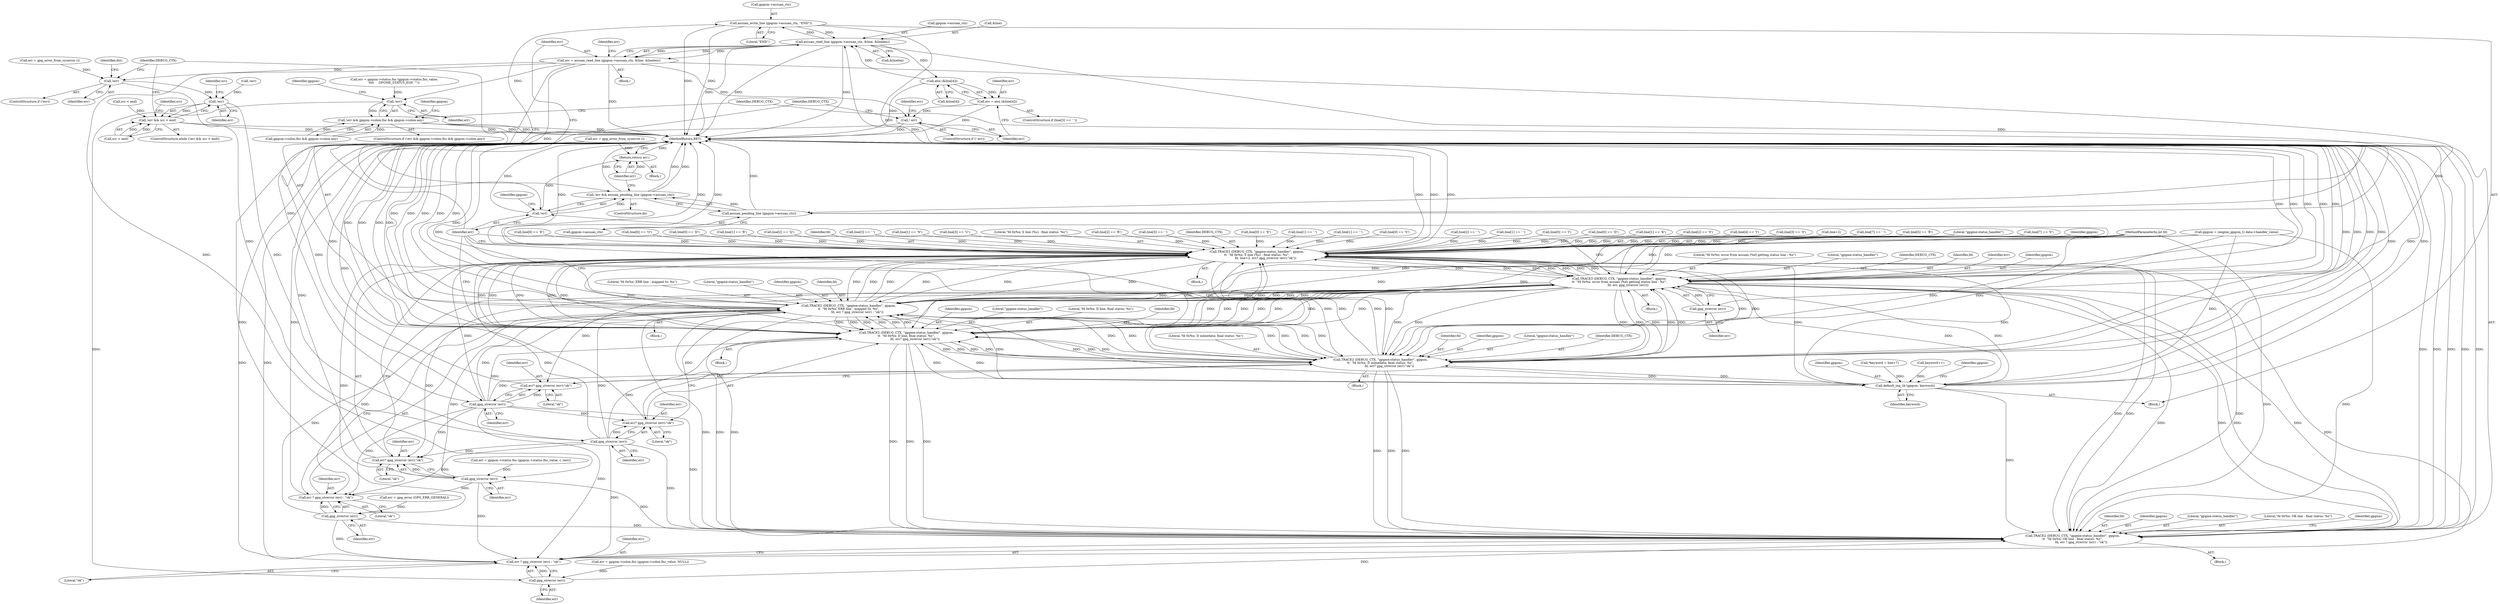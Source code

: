 digraph "0_gnupg_2cbd76f7911fc215845e89b50d6af5ff4a83dd77@API" {
"1000860" [label="(Call,assuan_write_line (gpgsm->assuan_ctx, \"END\"))"];
"1000140" [label="(Call,assuan_read_line (gpgsm->assuan_ctx, &line, &linelen))"];
"1000860" [label="(Call,assuan_write_line (gpgsm->assuan_ctx, \"END\"))"];
"1000868" [label="(Call,assuan_pending_line (gpgsm->assuan_ctx))"];
"1000204" [label="(Call,atoi (&line[4]))"];
"1000138" [label="(Call,err = assuan_read_line (gpgsm->assuan_ctx, &line, &linelen))"];
"1000158" [label="(Call,gpg_strerror (err))"];
"1000151" [label="(Call,TRACE3 (DEBUG_CTX, \"gpgme:status_handler\", gpgsm,\n\t\t  \"fd 0x%x: error from assuan (%d) getting status line : %s\",\n                  fd, err, gpg_strerror (err)))"];
"1000216" [label="(Call,TRACE2 (DEBUG_CTX, \"gpgme:status_handler\", gpgsm,\n\t\t  \"fd 0x%x: ERR line - mapped to: %s\",\n                  fd, err ? gpg_strerror (err) : \"ok\"))"];
"1000305" [label="(Call,TRACE2 (DEBUG_CTX, \"gpgme:status_handler\", gpgsm,\n\t\t  \"fd 0x%x: OK line - final status: %s\",\n                  fd, err ? gpg_strerror (err) : \"ok\"))"];
"1000548" [label="(Call,TRACE2 (DEBUG_CTX, \"gpgme:status_handler\", gpgsm,\n\t\t  \"fd 0x%x: D line; final status: %s\",\n                  fd, err? gpg_strerror (err):\"ok\"))"];
"1000683" [label="(Call,TRACE2 (DEBUG_CTX, \"gpgme:status_handler\", gpgsm,\n\t\t  \"fd 0x%x: D inlinedata; final status: %s\",\n                  fd, err? gpg_strerror (err):\"ok\"))"];
"1000770" [label="(Call,TRACE3 (DEBUG_CTX, \"gpgme:status_handler\", gpgsm,\n\t\t  \"fd 0x%x: S line (%s) - final status: %s\",\n                  fd, line+2, err? gpg_strerror (err):\"ok\"))"];
"1000857" [label="(Call,default_inq_cb (gpgsm, keyword))"];
"1000222" [label="(Call,err ? gpg_strerror (err) : \"ok\")"];
"1000311" [label="(Call,err ? gpg_strerror (err) : \"ok\")"];
"1000554" [label="(Call,err? gpg_strerror (err):\"ok\")"];
"1000689" [label="(Call,err? gpg_strerror (err):\"ok\")"];
"1000779" [label="(Call,err? gpg_strerror (err):\"ok\")"];
"1000866" [label="(Call,!err)"];
"1000865" [label="(Call,!err && assuan_pending_line (gpgsm->assuan_ctx))"];
"1000872" [label="(Return,return err;)"];
"1000210" [label="(Call,! err)"];
"1000224" [label="(Call,gpg_strerror (err))"];
"1000275" [label="(Call,!err)"];
"1000274" [label="(Call,!err && gpgsm->colon.fnc && gpgsm->colon.any)"];
"1000313" [label="(Call,gpg_strerror (err))"];
"1000438" [label="(Call,!err)"];
"1000450" [label="(Call,!err)"];
"1000449" [label="(Call,!err && src < end)"];
"1000556" [label="(Call,gpg_strerror (err))"];
"1000691" [label="(Call,gpg_strerror (err))"];
"1000781" [label="(Call,gpg_strerror (err))"];
"1000202" [label="(Call,err = atoi (&line[4]))"];
"1000858" [label="(Identifier,gpgsm)"];
"1000155" [label="(Literal,\"fd 0x%x: error from assuan (%d) getting status line : %s\")"];
"1000689" [label="(Call,err? gpg_strerror (err):\"ok\")"];
"1000310" [label="(Identifier,fd)"];
"1000216" [label="(Call,TRACE2 (DEBUG_CTX, \"gpgme:status_handler\", gpgsm,\n\t\t  \"fd 0x%x: ERR line - mapped to: %s\",\n                  fd, err ? gpg_strerror (err) : \"ok\"))"];
"1000827" [label="(Call,line[6] == 'E')"];
"1000209" [label="(ControlStructure,if (! err))"];
"1000311" [label="(Call,err ? gpg_strerror (err) : \"ok\")"];
"1000146" [label="(Call,&linelen)"];
"1000138" [label="(Call,err = assuan_read_line (gpgsm->assuan_ctx, &line, &linelen))"];
"1000234" [label="(Call,line[0] == 'O')"];
"1000690" [label="(Identifier,err)"];
"1000331" [label="(Call,line[0] == 'D')"];
"1000296" [label="(Call,err = gpgsm->colon.fnc (gpgsm->colon.fnc_value, NULL))"];
"1000752" [label="(Call,err = gpgsm->status.fnc (gpgsm->status.fnc_value, r, rest))"];
"1000874" [label="(MethodReturn,RET)"];
"1000554" [label="(Call,err? gpg_strerror (err):\"ok\")"];
"1000781" [label="(Call,gpg_strerror (err))"];
"1000173" [label="(Call,line[1] == 'R')"];
"1000558" [label="(Literal,\"ok\")"];
"1000213" [label="(Identifier,err)"];
"1000770" [label="(Call,TRACE3 (DEBUG_CTX, \"gpgme:status_handler\", gpgsm,\n\t\t  \"fd 0x%x: S line (%s) - final status: %s\",\n                  fd, line+2, err? gpg_strerror (err):\"ok\"))"];
"1000196" [label="(ControlStructure,if (line[3] == ' '))"];
"1000211" [label="(Identifier,err)"];
"1000226" [label="(Literal,\"ok\")"];
"1000803" [label="(Call,line[2] == 'Q')"];
"1000305" [label="(Call,TRACE2 (DEBUG_CTX, \"gpgme:status_handler\", gpgsm,\n\t\t  \"fd 0x%x: OK line - final status: %s\",\n                  fd, err ? gpg_strerror (err) : \"ok\"))"];
"1000775" [label="(Identifier,fd)"];
"1000873" [label="(Identifier,err)"];
"1000451" [label="(Identifier,err)"];
"1000115" [label="(Block,)"];
"1000197" [label="(Call,line[3] == ' ')"];
"1000797" [label="(Call,line[1] == 'N')"];
"1000809" [label="(Call,line[3] == 'U')"];
"1000688" [label="(Identifier,fd)"];
"1000158" [label="(Call,gpg_strerror (err))"];
"1000780" [label="(Identifier,err)"];
"1000683" [label="(Call,TRACE2 (DEBUG_CTX, \"gpgme:status_handler\", gpgsm,\n\t\t  \"fd 0x%x: D inlinedata; final status: %s\",\n                  fd, err? gpg_strerror (err):\"ok\"))"];
"1000220" [label="(Literal,\"fd 0x%x: ERR line - mapped to: %s\")"];
"1000774" [label="(Literal,\"fd 0x%x: S line (%s) - final status: %s\")"];
"1000140" [label="(Call,assuan_read_line (gpgsm->assuan_ctx, &line, &linelen))"];
"1000151" [label="(Call,TRACE3 (DEBUG_CTX, \"gpgme:status_handler\", gpgsm,\n\t\t  \"fd 0x%x: error from assuan (%d) getting status line : %s\",\n                  fd, err, gpg_strerror (err)))"];
"1000218" [label="(Literal,\"gpgme:status_handler\")"];
"1000273" [label="(ControlStructure,if (!err && gpgsm->colon.fnc && gpgsm->colon.any))"];
"1000414" [label="(Call,err = gpg_error_from_syserror ())"];
"1000779" [label="(Call,err? gpg_strerror (err):\"ok\")"];
"1000782" [label="(Identifier,err)"];
"1000179" [label="(Call,line[2] == 'R')"];
"1000190" [label="(Call,line[3] == ' ')"];
"1000861" [label="(Call,gpgsm->assuan_ctx)"];
"1000453" [label="(Identifier,src)"];
"1000771" [label="(Identifier,DEBUG_CTX)"];
"1000274" [label="(Call,!err && gpgsm->colon.fnc && gpgsm->colon.any)"];
"1000263" [label="(Call,err = gpgsm->status.fnc (gpgsm->status.fnc_value,\n\t\t\t\t     GPGME_STATUS_EOF, \"\"))"];
"1000691" [label="(Call,gpg_strerror (err))"];
"1000167" [label="(Call,line[0] == 'E')"];
"1000136" [label="(ControlStructure,do)"];
"1000203" [label="(Identifier,err)"];
"1000314" [label="(Identifier,err)"];
"1000337" [label="(Call,line[1] == ' ')"];
"1000347" [label="(Block,)"];
"1000572" [label="(Call,line[1] == ' ')"];
"1000860" [label="(Call,assuan_write_line (gpgsm->assuan_ctx, \"END\"))"];
"1000153" [label="(Literal,\"gpgme:status_handler\")"];
"1000225" [label="(Identifier,err)"];
"1000212" [label="(Call,err = gpg_error (GPG_ERR_GENERAL))"];
"1000701" [label="(Call,line[0] == 'S')"];
"1000308" [label="(Identifier,gpgsm)"];
"1000551" [label="(Identifier,gpgsm)"];
"1000580" [label="(Block,)"];
"1000857" [label="(Call,default_inq_cb (gpgsm, keyword))"];
"1000152" [label="(Identifier,DEBUG_CTX)"];
"1000313" [label="(Call,gpg_strerror (err))"];
"1000141" [label="(Call,gpgsm->assuan_ctx)"];
"1000114" [label="(MethodParameterIn,int fd)"];
"1000251" [label="(Call,line[2] == ' ')"];
"1000869" [label="(Call,gpgsm->assuan_ctx)"];
"1000307" [label="(Literal,\"gpgme:status_handler\")"];
"1000706" [label="(Call,line[1] == ' ')"];
"1000224" [label="(Call,gpg_strerror (err))"];
"1000223" [label="(Identifier,err)"];
"1000783" [label="(Literal,\"ok\")"];
"1000859" [label="(Identifier,keyword)"];
"1000550" [label="(Literal,\"gpgme:status_handler\")"];
"1000448" [label="(ControlStructure,while (!err && src < end))"];
"1000867" [label="(Identifier,err)"];
"1000791" [label="(Call,line[0] == 'I')"];
"1000205" [label="(Call,&line[4])"];
"1000150" [label="(Block,)"];
"1000845" [label="(Call,*keyword = line+7)"];
"1000673" [label="(Call,err = gpg_error_from_syserror ())"];
"1000566" [label="(Call,line[0] == 'D')"];
"1000276" [label="(Identifier,err)"];
"1000256" [label="(Block,)"];
"1000195" [label="(Block,)"];
"1000219" [label="(Identifier,gpgsm)"];
"1000315" [label="(Literal,\"ok\")"];
"1000864" [label="(Literal,\"END\")"];
"1000866" [label="(Call,!err)"];
"1000552" [label="(Literal,\"fd 0x%x: D line; final status: %s\")"];
"1000686" [label="(Identifier,gpgsm)"];
"1000240" [label="(Call,line[1] == 'K')"];
"1000843" [label="(Block,)"];
"1000246" [label="(Call,line[2] == '\0')"];
"1000156" [label="(Identifier,fd)"];
"1000685" [label="(Literal,\"gpgme:status_handler\")"];
"1000312" [label="(Identifier,err)"];
"1000534" [label="(Call,!err)"];
"1000460" [label="(Identifier,src)"];
"1000221" [label="(Identifier,fd)"];
"1000280" [label="(Identifier,gpgsm)"];
"1000202" [label="(Call,err = atoi (&line[4]))"];
"1000217" [label="(Identifier,DEBUG_CTX)"];
"1000870" [label="(Identifier,gpgsm)"];
"1000815" [label="(Call,line[4] == 'I')"];
"1000684" [label="(Identifier,DEBUG_CTX)"];
"1000438" [label="(Call,!err)"];
"1000185" [label="(Call,line[3] == '\0')"];
"1000548" [label="(Call,TRACE2 (DEBUG_CTX, \"gpgme:status_handler\", gpgsm,\n\t\t  \"fd 0x%x: D line; final status: %s\",\n                  fd, err? gpg_strerror (err):\"ok\"))"];
"1000449" [label="(Call,!err && src < end)"];
"1000776" [label="(Call,line+2)"];
"1000855" [label="(Call,keyword++)"];
"1000275" [label="(Call,!err)"];
"1000865" [label="(Call,!err && assuan_pending_line (gpgsm->assuan_ctx))"];
"1000553" [label="(Identifier,fd)"];
"1000555" [label="(Identifier,err)"];
"1000693" [label="(Literal,\"ok\")"];
"1000872" [label="(Return,return err;)"];
"1000602" [label="(Call,src < end)"];
"1000442" [label="(Identifier,dst)"];
"1000862" [label="(Identifier,gpgsm)"];
"1000868" [label="(Call,assuan_pending_line (gpgsm->assuan_ctx))"];
"1000309" [label="(Literal,\"fd 0x%x: OK line - final status: %s\")"];
"1000838" [label="(Call,line[7] == ' ')"];
"1000557" [label="(Identifier,err)"];
"1000204" [label="(Call,atoi (&line[4]))"];
"1000692" [label="(Identifier,err)"];
"1000139" [label="(Identifier,err)"];
"1000144" [label="(Call,&line)"];
"1000687" [label="(Literal,\"fd 0x%x: D inlinedata; final status: %s\")"];
"1000821" [label="(Call,line[5] == 'R')"];
"1000711" [label="(Block,)"];
"1000437" [label="(ControlStructure,if (!err))"];
"1000772" [label="(Literal,\"gpgme:status_handler\")"];
"1000137" [label="(Block,)"];
"1000319" [label="(Identifier,gpgsm)"];
"1000452" [label="(Call,src < end)"];
"1000210" [label="(Call,! err)"];
"1000222" [label="(Call,err ? gpg_strerror (err) : \"ok\")"];
"1000833" [label="(Call,line[7] == '\0')"];
"1000439" [label="(Identifier,err)"];
"1000556" [label="(Call,gpg_strerror (err))"];
"1000157" [label="(Identifier,err)"];
"1000450" [label="(Call,!err)"];
"1000159" [label="(Identifier,err)"];
"1000154" [label="(Identifier,gpgsm)"];
"1000773" [label="(Identifier,gpgsm)"];
"1000277" [label="(Call,gpgsm->colon.fnc && gpgsm->colon.any)"];
"1000549" [label="(Identifier,DEBUG_CTX)"];
"1000149" [label="(Identifier,err)"];
"1000292" [label="(Identifier,gpgsm)"];
"1000306" [label="(Identifier,DEBUG_CTX)"];
"1000123" [label="(Call,gpgsm = (engine_gpgsm_t) data->handler_value)"];
"1000860" -> "1000843"  [label="AST: "];
"1000860" -> "1000864"  [label="CFG: "];
"1000861" -> "1000860"  [label="AST: "];
"1000864" -> "1000860"  [label="AST: "];
"1000867" -> "1000860"  [label="CFG: "];
"1000860" -> "1000874"  [label="DDG: "];
"1000860" -> "1000874"  [label="DDG: "];
"1000860" -> "1000140"  [label="DDG: "];
"1000140" -> "1000860"  [label="DDG: "];
"1000860" -> "1000868"  [label="DDG: "];
"1000140" -> "1000138"  [label="AST: "];
"1000140" -> "1000146"  [label="CFG: "];
"1000141" -> "1000140"  [label="AST: "];
"1000144" -> "1000140"  [label="AST: "];
"1000146" -> "1000140"  [label="AST: "];
"1000138" -> "1000140"  [label="CFG: "];
"1000140" -> "1000874"  [label="DDG: "];
"1000140" -> "1000874"  [label="DDG: "];
"1000140" -> "1000874"  [label="DDG: "];
"1000140" -> "1000138"  [label="DDG: "];
"1000140" -> "1000138"  [label="DDG: "];
"1000140" -> "1000138"  [label="DDG: "];
"1000868" -> "1000140"  [label="DDG: "];
"1000204" -> "1000140"  [label="DDG: "];
"1000140" -> "1000204"  [label="DDG: "];
"1000140" -> "1000868"  [label="DDG: "];
"1000868" -> "1000865"  [label="AST: "];
"1000868" -> "1000869"  [label="CFG: "];
"1000869" -> "1000868"  [label="AST: "];
"1000865" -> "1000868"  [label="CFG: "];
"1000868" -> "1000874"  [label="DDG: "];
"1000868" -> "1000865"  [label="DDG: "];
"1000204" -> "1000202"  [label="AST: "];
"1000204" -> "1000205"  [label="CFG: "];
"1000205" -> "1000204"  [label="AST: "];
"1000202" -> "1000204"  [label="CFG: "];
"1000204" -> "1000874"  [label="DDG: "];
"1000204" -> "1000202"  [label="DDG: "];
"1000138" -> "1000137"  [label="AST: "];
"1000139" -> "1000138"  [label="AST: "];
"1000149" -> "1000138"  [label="CFG: "];
"1000138" -> "1000874"  [label="DDG: "];
"1000138" -> "1000158"  [label="DDG: "];
"1000138" -> "1000210"  [label="DDG: "];
"1000138" -> "1000275"  [label="DDG: "];
"1000138" -> "1000438"  [label="DDG: "];
"1000138" -> "1000691"  [label="DDG: "];
"1000138" -> "1000781"  [label="DDG: "];
"1000138" -> "1000866"  [label="DDG: "];
"1000158" -> "1000151"  [label="AST: "];
"1000158" -> "1000159"  [label="CFG: "];
"1000159" -> "1000158"  [label="AST: "];
"1000151" -> "1000158"  [label="CFG: "];
"1000158" -> "1000151"  [label="DDG: "];
"1000151" -> "1000150"  [label="AST: "];
"1000152" -> "1000151"  [label="AST: "];
"1000153" -> "1000151"  [label="AST: "];
"1000154" -> "1000151"  [label="AST: "];
"1000155" -> "1000151"  [label="AST: "];
"1000156" -> "1000151"  [label="AST: "];
"1000157" -> "1000151"  [label="AST: "];
"1000867" -> "1000151"  [label="CFG: "];
"1000151" -> "1000874"  [label="DDG: "];
"1000151" -> "1000874"  [label="DDG: "];
"1000151" -> "1000874"  [label="DDG: "];
"1000151" -> "1000874"  [label="DDG: "];
"1000151" -> "1000874"  [label="DDG: "];
"1000683" -> "1000151"  [label="DDG: "];
"1000683" -> "1000151"  [label="DDG: "];
"1000683" -> "1000151"  [label="DDG: "];
"1000216" -> "1000151"  [label="DDG: "];
"1000216" -> "1000151"  [label="DDG: "];
"1000216" -> "1000151"  [label="DDG: "];
"1000548" -> "1000151"  [label="DDG: "];
"1000548" -> "1000151"  [label="DDG: "];
"1000548" -> "1000151"  [label="DDG: "];
"1000770" -> "1000151"  [label="DDG: "];
"1000770" -> "1000151"  [label="DDG: "];
"1000770" -> "1000151"  [label="DDG: "];
"1000857" -> "1000151"  [label="DDG: "];
"1000123" -> "1000151"  [label="DDG: "];
"1000114" -> "1000151"  [label="DDG: "];
"1000151" -> "1000216"  [label="DDG: "];
"1000151" -> "1000216"  [label="DDG: "];
"1000151" -> "1000216"  [label="DDG: "];
"1000151" -> "1000216"  [label="DDG: "];
"1000151" -> "1000222"  [label="DDG: "];
"1000151" -> "1000305"  [label="DDG: "];
"1000151" -> "1000305"  [label="DDG: "];
"1000151" -> "1000305"  [label="DDG: "];
"1000151" -> "1000305"  [label="DDG: "];
"1000151" -> "1000311"  [label="DDG: "];
"1000151" -> "1000548"  [label="DDG: "];
"1000151" -> "1000548"  [label="DDG: "];
"1000151" -> "1000548"  [label="DDG: "];
"1000151" -> "1000548"  [label="DDG: "];
"1000151" -> "1000554"  [label="DDG: "];
"1000151" -> "1000683"  [label="DDG: "];
"1000151" -> "1000683"  [label="DDG: "];
"1000151" -> "1000683"  [label="DDG: "];
"1000151" -> "1000683"  [label="DDG: "];
"1000151" -> "1000689"  [label="DDG: "];
"1000151" -> "1000770"  [label="DDG: "];
"1000151" -> "1000770"  [label="DDG: "];
"1000151" -> "1000770"  [label="DDG: "];
"1000151" -> "1000770"  [label="DDG: "];
"1000151" -> "1000779"  [label="DDG: "];
"1000151" -> "1000857"  [label="DDG: "];
"1000151" -> "1000866"  [label="DDG: "];
"1000216" -> "1000195"  [label="AST: "];
"1000216" -> "1000222"  [label="CFG: "];
"1000217" -> "1000216"  [label="AST: "];
"1000218" -> "1000216"  [label="AST: "];
"1000219" -> "1000216"  [label="AST: "];
"1000220" -> "1000216"  [label="AST: "];
"1000221" -> "1000216"  [label="AST: "];
"1000222" -> "1000216"  [label="AST: "];
"1000867" -> "1000216"  [label="CFG: "];
"1000216" -> "1000874"  [label="DDG: "];
"1000216" -> "1000874"  [label="DDG: "];
"1000216" -> "1000874"  [label="DDG: "];
"1000216" -> "1000874"  [label="DDG: "];
"1000216" -> "1000874"  [label="DDG: "];
"1000683" -> "1000216"  [label="DDG: "];
"1000683" -> "1000216"  [label="DDG: "];
"1000683" -> "1000216"  [label="DDG: "];
"1000548" -> "1000216"  [label="DDG: "];
"1000548" -> "1000216"  [label="DDG: "];
"1000548" -> "1000216"  [label="DDG: "];
"1000770" -> "1000216"  [label="DDG: "];
"1000770" -> "1000216"  [label="DDG: "];
"1000770" -> "1000216"  [label="DDG: "];
"1000857" -> "1000216"  [label="DDG: "];
"1000123" -> "1000216"  [label="DDG: "];
"1000114" -> "1000216"  [label="DDG: "];
"1000224" -> "1000216"  [label="DDG: "];
"1000781" -> "1000216"  [label="DDG: "];
"1000556" -> "1000216"  [label="DDG: "];
"1000691" -> "1000216"  [label="DDG: "];
"1000216" -> "1000305"  [label="DDG: "];
"1000216" -> "1000305"  [label="DDG: "];
"1000216" -> "1000305"  [label="DDG: "];
"1000216" -> "1000548"  [label="DDG: "];
"1000216" -> "1000548"  [label="DDG: "];
"1000216" -> "1000548"  [label="DDG: "];
"1000216" -> "1000683"  [label="DDG: "];
"1000216" -> "1000683"  [label="DDG: "];
"1000216" -> "1000683"  [label="DDG: "];
"1000216" -> "1000770"  [label="DDG: "];
"1000216" -> "1000770"  [label="DDG: "];
"1000216" -> "1000770"  [label="DDG: "];
"1000216" -> "1000857"  [label="DDG: "];
"1000305" -> "1000256"  [label="AST: "];
"1000305" -> "1000311"  [label="CFG: "];
"1000306" -> "1000305"  [label="AST: "];
"1000307" -> "1000305"  [label="AST: "];
"1000308" -> "1000305"  [label="AST: "];
"1000309" -> "1000305"  [label="AST: "];
"1000310" -> "1000305"  [label="AST: "];
"1000311" -> "1000305"  [label="AST: "];
"1000319" -> "1000305"  [label="CFG: "];
"1000305" -> "1000874"  [label="DDG: "];
"1000305" -> "1000874"  [label="DDG: "];
"1000305" -> "1000874"  [label="DDG: "];
"1000305" -> "1000874"  [label="DDG: "];
"1000305" -> "1000874"  [label="DDG: "];
"1000683" -> "1000305"  [label="DDG: "];
"1000683" -> "1000305"  [label="DDG: "];
"1000683" -> "1000305"  [label="DDG: "];
"1000548" -> "1000305"  [label="DDG: "];
"1000548" -> "1000305"  [label="DDG: "];
"1000548" -> "1000305"  [label="DDG: "];
"1000770" -> "1000305"  [label="DDG: "];
"1000770" -> "1000305"  [label="DDG: "];
"1000770" -> "1000305"  [label="DDG: "];
"1000857" -> "1000305"  [label="DDG: "];
"1000123" -> "1000305"  [label="DDG: "];
"1000114" -> "1000305"  [label="DDG: "];
"1000313" -> "1000305"  [label="DDG: "];
"1000781" -> "1000305"  [label="DDG: "];
"1000556" -> "1000305"  [label="DDG: "];
"1000691" -> "1000305"  [label="DDG: "];
"1000224" -> "1000305"  [label="DDG: "];
"1000548" -> "1000347"  [label="AST: "];
"1000548" -> "1000554"  [label="CFG: "];
"1000549" -> "1000548"  [label="AST: "];
"1000550" -> "1000548"  [label="AST: "];
"1000551" -> "1000548"  [label="AST: "];
"1000552" -> "1000548"  [label="AST: "];
"1000553" -> "1000548"  [label="AST: "];
"1000554" -> "1000548"  [label="AST: "];
"1000867" -> "1000548"  [label="CFG: "];
"1000548" -> "1000874"  [label="DDG: "];
"1000548" -> "1000874"  [label="DDG: "];
"1000548" -> "1000874"  [label="DDG: "];
"1000548" -> "1000874"  [label="DDG: "];
"1000548" -> "1000874"  [label="DDG: "];
"1000683" -> "1000548"  [label="DDG: "];
"1000683" -> "1000548"  [label="DDG: "];
"1000683" -> "1000548"  [label="DDG: "];
"1000770" -> "1000548"  [label="DDG: "];
"1000770" -> "1000548"  [label="DDG: "];
"1000770" -> "1000548"  [label="DDG: "];
"1000857" -> "1000548"  [label="DDG: "];
"1000123" -> "1000548"  [label="DDG: "];
"1000114" -> "1000548"  [label="DDG: "];
"1000556" -> "1000548"  [label="DDG: "];
"1000691" -> "1000548"  [label="DDG: "];
"1000548" -> "1000683"  [label="DDG: "];
"1000548" -> "1000683"  [label="DDG: "];
"1000548" -> "1000683"  [label="DDG: "];
"1000548" -> "1000770"  [label="DDG: "];
"1000548" -> "1000770"  [label="DDG: "];
"1000548" -> "1000770"  [label="DDG: "];
"1000548" -> "1000857"  [label="DDG: "];
"1000683" -> "1000580"  [label="AST: "];
"1000683" -> "1000689"  [label="CFG: "];
"1000684" -> "1000683"  [label="AST: "];
"1000685" -> "1000683"  [label="AST: "];
"1000686" -> "1000683"  [label="AST: "];
"1000687" -> "1000683"  [label="AST: "];
"1000688" -> "1000683"  [label="AST: "];
"1000689" -> "1000683"  [label="AST: "];
"1000867" -> "1000683"  [label="CFG: "];
"1000683" -> "1000874"  [label="DDG: "];
"1000683" -> "1000874"  [label="DDG: "];
"1000683" -> "1000874"  [label="DDG: "];
"1000683" -> "1000874"  [label="DDG: "];
"1000683" -> "1000874"  [label="DDG: "];
"1000770" -> "1000683"  [label="DDG: "];
"1000770" -> "1000683"  [label="DDG: "];
"1000770" -> "1000683"  [label="DDG: "];
"1000857" -> "1000683"  [label="DDG: "];
"1000123" -> "1000683"  [label="DDG: "];
"1000114" -> "1000683"  [label="DDG: "];
"1000691" -> "1000683"  [label="DDG: "];
"1000683" -> "1000770"  [label="DDG: "];
"1000683" -> "1000770"  [label="DDG: "];
"1000683" -> "1000770"  [label="DDG: "];
"1000683" -> "1000857"  [label="DDG: "];
"1000770" -> "1000711"  [label="AST: "];
"1000770" -> "1000779"  [label="CFG: "];
"1000771" -> "1000770"  [label="AST: "];
"1000772" -> "1000770"  [label="AST: "];
"1000773" -> "1000770"  [label="AST: "];
"1000774" -> "1000770"  [label="AST: "];
"1000775" -> "1000770"  [label="AST: "];
"1000776" -> "1000770"  [label="AST: "];
"1000779" -> "1000770"  [label="AST: "];
"1000867" -> "1000770"  [label="CFG: "];
"1000770" -> "1000874"  [label="DDG: "];
"1000770" -> "1000874"  [label="DDG: "];
"1000770" -> "1000874"  [label="DDG: "];
"1000770" -> "1000874"  [label="DDG: "];
"1000770" -> "1000874"  [label="DDG: "];
"1000770" -> "1000874"  [label="DDG: "];
"1000857" -> "1000770"  [label="DDG: "];
"1000123" -> "1000770"  [label="DDG: "];
"1000114" -> "1000770"  [label="DDG: "];
"1000809" -> "1000770"  [label="DDG: "];
"1000815" -> "1000770"  [label="DDG: "];
"1000833" -> "1000770"  [label="DDG: "];
"1000234" -> "1000770"  [label="DDG: "];
"1000701" -> "1000770"  [label="DDG: "];
"1000197" -> "1000770"  [label="DDG: "];
"1000185" -> "1000770"  [label="DDG: "];
"1000791" -> "1000770"  [label="DDG: "];
"1000167" -> "1000770"  [label="DDG: "];
"1000331" -> "1000770"  [label="DDG: "];
"1000251" -> "1000770"  [label="DDG: "];
"1000190" -> "1000770"  [label="DDG: "];
"1000337" -> "1000770"  [label="DDG: "];
"1000179" -> "1000770"  [label="DDG: "];
"1000827" -> "1000770"  [label="DDG: "];
"1000566" -> "1000770"  [label="DDG: "];
"1000797" -> "1000770"  [label="DDG: "];
"1000803" -> "1000770"  [label="DDG: "];
"1000838" -> "1000770"  [label="DDG: "];
"1000706" -> "1000770"  [label="DDG: "];
"1000821" -> "1000770"  [label="DDG: "];
"1000572" -> "1000770"  [label="DDG: "];
"1000240" -> "1000770"  [label="DDG: "];
"1000173" -> "1000770"  [label="DDG: "];
"1000246" -> "1000770"  [label="DDG: "];
"1000781" -> "1000770"  [label="DDG: "];
"1000556" -> "1000770"  [label="DDG: "];
"1000691" -> "1000770"  [label="DDG: "];
"1000770" -> "1000857"  [label="DDG: "];
"1000857" -> "1000843"  [label="AST: "];
"1000857" -> "1000859"  [label="CFG: "];
"1000858" -> "1000857"  [label="AST: "];
"1000859" -> "1000857"  [label="AST: "];
"1000862" -> "1000857"  [label="CFG: "];
"1000857" -> "1000874"  [label="DDG: "];
"1000857" -> "1000874"  [label="DDG: "];
"1000857" -> "1000874"  [label="DDG: "];
"1000123" -> "1000857"  [label="DDG: "];
"1000845" -> "1000857"  [label="DDG: "];
"1000855" -> "1000857"  [label="DDG: "];
"1000222" -> "1000224"  [label="CFG: "];
"1000222" -> "1000226"  [label="CFG: "];
"1000223" -> "1000222"  [label="AST: "];
"1000224" -> "1000222"  [label="AST: "];
"1000226" -> "1000222"  [label="AST: "];
"1000222" -> "1000874"  [label="DDG: "];
"1000224" -> "1000222"  [label="DDG: "];
"1000781" -> "1000222"  [label="DDG: "];
"1000556" -> "1000222"  [label="DDG: "];
"1000691" -> "1000222"  [label="DDG: "];
"1000311" -> "1000313"  [label="CFG: "];
"1000311" -> "1000315"  [label="CFG: "];
"1000312" -> "1000311"  [label="AST: "];
"1000313" -> "1000311"  [label="AST: "];
"1000315" -> "1000311"  [label="AST: "];
"1000311" -> "1000874"  [label="DDG: "];
"1000311" -> "1000874"  [label="DDG: "];
"1000313" -> "1000311"  [label="DDG: "];
"1000781" -> "1000311"  [label="DDG: "];
"1000556" -> "1000311"  [label="DDG: "];
"1000691" -> "1000311"  [label="DDG: "];
"1000224" -> "1000311"  [label="DDG: "];
"1000554" -> "1000556"  [label="CFG: "];
"1000554" -> "1000558"  [label="CFG: "];
"1000555" -> "1000554"  [label="AST: "];
"1000556" -> "1000554"  [label="AST: "];
"1000558" -> "1000554"  [label="AST: "];
"1000554" -> "1000874"  [label="DDG: "];
"1000556" -> "1000554"  [label="DDG: "];
"1000691" -> "1000554"  [label="DDG: "];
"1000689" -> "1000691"  [label="CFG: "];
"1000689" -> "1000693"  [label="CFG: "];
"1000690" -> "1000689"  [label="AST: "];
"1000691" -> "1000689"  [label="AST: "];
"1000693" -> "1000689"  [label="AST: "];
"1000689" -> "1000874"  [label="DDG: "];
"1000691" -> "1000689"  [label="DDG: "];
"1000779" -> "1000781"  [label="CFG: "];
"1000779" -> "1000783"  [label="CFG: "];
"1000780" -> "1000779"  [label="AST: "];
"1000781" -> "1000779"  [label="AST: "];
"1000783" -> "1000779"  [label="AST: "];
"1000779" -> "1000874"  [label="DDG: "];
"1000781" -> "1000779"  [label="DDG: "];
"1000556" -> "1000779"  [label="DDG: "];
"1000691" -> "1000779"  [label="DDG: "];
"1000866" -> "1000865"  [label="AST: "];
"1000866" -> "1000867"  [label="CFG: "];
"1000867" -> "1000866"  [label="AST: "];
"1000870" -> "1000866"  [label="CFG: "];
"1000865" -> "1000866"  [label="CFG: "];
"1000866" -> "1000874"  [label="DDG: "];
"1000866" -> "1000865"  [label="DDG: "];
"1000866" -> "1000872"  [label="DDG: "];
"1000865" -> "1000136"  [label="AST: "];
"1000139" -> "1000865"  [label="CFG: "];
"1000873" -> "1000865"  [label="CFG: "];
"1000865" -> "1000874"  [label="DDG: "];
"1000865" -> "1000874"  [label="DDG: "];
"1000865" -> "1000874"  [label="DDG: "];
"1000872" -> "1000115"  [label="AST: "];
"1000872" -> "1000873"  [label="CFG: "];
"1000873" -> "1000872"  [label="AST: "];
"1000874" -> "1000872"  [label="CFG: "];
"1000872" -> "1000874"  [label="DDG: "];
"1000873" -> "1000872"  [label="DDG: "];
"1000673" -> "1000872"  [label="DDG: "];
"1000210" -> "1000209"  [label="AST: "];
"1000210" -> "1000211"  [label="CFG: "];
"1000211" -> "1000210"  [label="AST: "];
"1000213" -> "1000210"  [label="CFG: "];
"1000217" -> "1000210"  [label="CFG: "];
"1000210" -> "1000874"  [label="DDG: "];
"1000202" -> "1000210"  [label="DDG: "];
"1000210" -> "1000224"  [label="DDG: "];
"1000224" -> "1000225"  [label="CFG: "];
"1000225" -> "1000224"  [label="AST: "];
"1000212" -> "1000224"  [label="DDG: "];
"1000275" -> "1000274"  [label="AST: "];
"1000275" -> "1000276"  [label="CFG: "];
"1000276" -> "1000275"  [label="AST: "];
"1000280" -> "1000275"  [label="CFG: "];
"1000274" -> "1000275"  [label="CFG: "];
"1000275" -> "1000274"  [label="DDG: "];
"1000263" -> "1000275"  [label="DDG: "];
"1000275" -> "1000313"  [label="DDG: "];
"1000274" -> "1000273"  [label="AST: "];
"1000274" -> "1000277"  [label="CFG: "];
"1000277" -> "1000274"  [label="AST: "];
"1000292" -> "1000274"  [label="CFG: "];
"1000306" -> "1000274"  [label="CFG: "];
"1000274" -> "1000874"  [label="DDG: "];
"1000274" -> "1000874"  [label="DDG: "];
"1000274" -> "1000874"  [label="DDG: "];
"1000277" -> "1000274"  [label="DDG: "];
"1000277" -> "1000274"  [label="DDG: "];
"1000313" -> "1000314"  [label="CFG: "];
"1000314" -> "1000313"  [label="AST: "];
"1000296" -> "1000313"  [label="DDG: "];
"1000438" -> "1000437"  [label="AST: "];
"1000438" -> "1000439"  [label="CFG: "];
"1000439" -> "1000438"  [label="AST: "];
"1000442" -> "1000438"  [label="CFG: "];
"1000549" -> "1000438"  [label="CFG: "];
"1000414" -> "1000438"  [label="DDG: "];
"1000438" -> "1000450"  [label="DDG: "];
"1000438" -> "1000556"  [label="DDG: "];
"1000450" -> "1000449"  [label="AST: "];
"1000450" -> "1000451"  [label="CFG: "];
"1000451" -> "1000450"  [label="AST: "];
"1000453" -> "1000450"  [label="CFG: "];
"1000449" -> "1000450"  [label="CFG: "];
"1000450" -> "1000449"  [label="DDG: "];
"1000534" -> "1000450"  [label="DDG: "];
"1000450" -> "1000556"  [label="DDG: "];
"1000449" -> "1000448"  [label="AST: "];
"1000449" -> "1000452"  [label="CFG: "];
"1000452" -> "1000449"  [label="AST: "];
"1000460" -> "1000449"  [label="CFG: "];
"1000549" -> "1000449"  [label="CFG: "];
"1000449" -> "1000874"  [label="DDG: "];
"1000449" -> "1000874"  [label="DDG: "];
"1000452" -> "1000449"  [label="DDG: "];
"1000452" -> "1000449"  [label="DDG: "];
"1000602" -> "1000449"  [label="DDG: "];
"1000556" -> "1000557"  [label="CFG: "];
"1000557" -> "1000556"  [label="AST: "];
"1000691" -> "1000692"  [label="CFG: "];
"1000692" -> "1000691"  [label="AST: "];
"1000673" -> "1000691"  [label="DDG: "];
"1000781" -> "1000782"  [label="CFG: "];
"1000782" -> "1000781"  [label="AST: "];
"1000752" -> "1000781"  [label="DDG: "];
"1000202" -> "1000196"  [label="AST: "];
"1000203" -> "1000202"  [label="AST: "];
"1000211" -> "1000202"  [label="CFG: "];
"1000202" -> "1000874"  [label="DDG: "];
}
